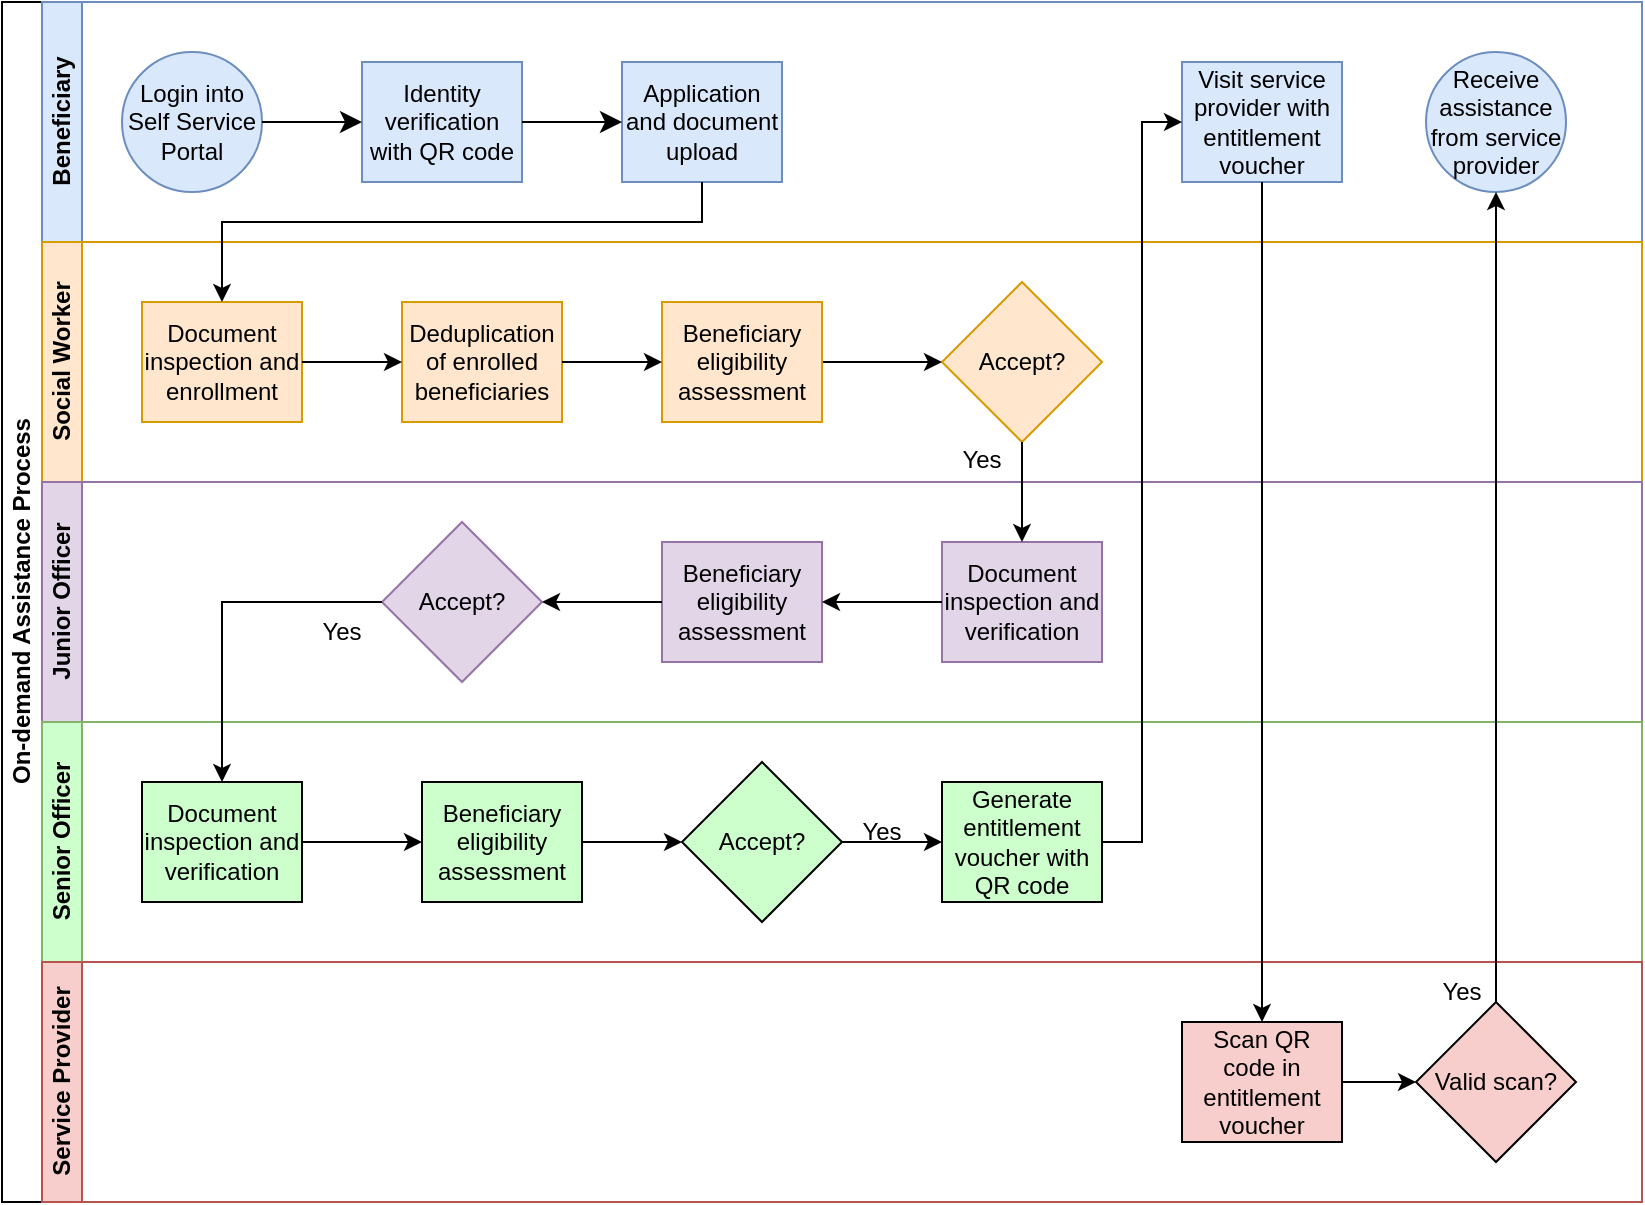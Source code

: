 <mxfile version="21.6.6" type="github">
  <diagram name="Page-1" id="U35cG7Oq65Z0v5k0Zhki">
    <mxGraphModel dx="880" dy="446" grid="1" gridSize="10" guides="1" tooltips="1" connect="1" arrows="1" fold="1" page="1" pageScale="1" pageWidth="850" pageHeight="1100" math="0" shadow="0">
      <root>
        <mxCell id="0" />
        <mxCell id="1" parent="0" />
        <mxCell id="c0rWMFORJ1RmeP3lzi2Z-1" value="" style="group" parent="1" vertex="1" connectable="0">
          <mxGeometry x="120" y="120" width="820" height="600" as="geometry" />
        </mxCell>
        <mxCell id="c0rWMFORJ1RmeP3lzi2Z-2" value="On-demand Assistance Process" style="swimlane;html=1;childLayout=stackLayout;resizeParent=1;resizeParentMax=0;horizontal=0;startSize=20;horizontalStack=0;fillColor=#FFFFFF;swimlaneFillColor=default;container=0;" parent="c0rWMFORJ1RmeP3lzi2Z-1" vertex="1">
          <mxGeometry width="820" height="600" as="geometry" />
        </mxCell>
        <mxCell id="c0rWMFORJ1RmeP3lzi2Z-3" value="Beneficiary" style="swimlane;html=1;startSize=20;horizontal=0;fillColor=#dae8fc;strokeColor=#6c8ebf;labelBackgroundColor=none;swimlaneFillColor=#FFFFFF;container=0;" parent="c0rWMFORJ1RmeP3lzi2Z-1" vertex="1">
          <mxGeometry x="20" width="800" height="120" as="geometry" />
        </mxCell>
        <mxCell id="c0rWMFORJ1RmeP3lzi2Z-4" value="Social Worker" style="swimlane;html=1;startSize=20;horizontal=0;fillColor=#ffe6cc;strokeColor=#d79b00;swimlaneFillColor=#FFFFFF;container=0;" parent="c0rWMFORJ1RmeP3lzi2Z-1" vertex="1">
          <mxGeometry x="20" y="120" width="800" height="120" as="geometry" />
        </mxCell>
        <mxCell id="c0rWMFORJ1RmeP3lzi2Z-5" value="Junior Officer" style="swimlane;html=1;startSize=20;horizontal=0;fillColor=#e1d5e7;strokeColor=#9673a6;swimlaneFillColor=#FFFFFF;container=0;" parent="c0rWMFORJ1RmeP3lzi2Z-1" vertex="1">
          <mxGeometry x="20" y="240" width="800" height="120" as="geometry" />
        </mxCell>
        <mxCell id="c0rWMFORJ1RmeP3lzi2Z-6" value="Senior Officer" style="swimlane;html=1;startSize=20;horizontal=0;swimlaneFillColor=#FFFFFF;fillColor=#CCFFCC;strokeColor=#82b366;container=0;" parent="c0rWMFORJ1RmeP3lzi2Z-1" vertex="1">
          <mxGeometry x="20" y="360" width="800" height="120" as="geometry">
            <mxRectangle x="20" y="360" width="430" height="40" as="alternateBounds" />
          </mxGeometry>
        </mxCell>
        <mxCell id="c0rWMFORJ1RmeP3lzi2Z-7" value="Service Provider" style="swimlane;html=1;startSize=20;horizontal=0;fillColor=#F8CECC;swimlaneFillColor=#FFFFFF;strokeColor=#b85450;container=0;" parent="c0rWMFORJ1RmeP3lzi2Z-1" vertex="1">
          <mxGeometry x="20" y="480" width="800" height="120" as="geometry" />
        </mxCell>
        <mxCell id="c0rWMFORJ1RmeP3lzi2Z-8" value="Login into Self Service Portal" style="ellipse;whiteSpace=wrap;html=1;container=0;fillColor=#dae8fc;strokeColor=#6c8ebf;" parent="c0rWMFORJ1RmeP3lzi2Z-1" vertex="1">
          <mxGeometry x="60" y="25" width="70" height="70" as="geometry" />
        </mxCell>
        <mxCell id="c0rWMFORJ1RmeP3lzi2Z-9" value="Identity verification with QR code" style="rounded=0;whiteSpace=wrap;html=1;fontFamily=Helvetica;fontSize=12;align=center;container=0;fillColor=#dae8fc;strokeColor=#6c8ebf;" parent="c0rWMFORJ1RmeP3lzi2Z-1" vertex="1">
          <mxGeometry x="180" y="30" width="80" height="60" as="geometry" />
        </mxCell>
        <mxCell id="c0rWMFORJ1RmeP3lzi2Z-10" style="edgeStyle=none;curved=1;rounded=0;orthogonalLoop=1;jettySize=auto;html=1;exitX=1;exitY=0.5;exitDx=0;exitDy=0;entryX=0;entryY=0.5;entryDx=0;entryDy=0;fontSize=12;startSize=8;endSize=8;" parent="c0rWMFORJ1RmeP3lzi2Z-1" source="c0rWMFORJ1RmeP3lzi2Z-8" target="c0rWMFORJ1RmeP3lzi2Z-9" edge="1">
          <mxGeometry relative="1" as="geometry" />
        </mxCell>
        <mxCell id="c0rWMFORJ1RmeP3lzi2Z-11" value="Application and document upload" style="rounded=0;whiteSpace=wrap;html=1;fontFamily=Helvetica;fontSize=12;align=center;container=0;fillColor=#dae8fc;strokeColor=#6c8ebf;" parent="c0rWMFORJ1RmeP3lzi2Z-1" vertex="1">
          <mxGeometry x="310" y="30" width="80" height="60" as="geometry" />
        </mxCell>
        <mxCell id="c0rWMFORJ1RmeP3lzi2Z-12" style="edgeStyle=none;curved=1;rounded=0;orthogonalLoop=1;jettySize=auto;html=1;exitX=1;exitY=0.5;exitDx=0;exitDy=0;entryX=0;entryY=0.5;entryDx=0;entryDy=0;fontSize=12;startSize=8;endSize=8;" parent="c0rWMFORJ1RmeP3lzi2Z-1" source="c0rWMFORJ1RmeP3lzi2Z-9" target="c0rWMFORJ1RmeP3lzi2Z-11" edge="1">
          <mxGeometry relative="1" as="geometry" />
        </mxCell>
        <mxCell id="c0rWMFORJ1RmeP3lzi2Z-13" value="Receive assistance from service provider" style="ellipse;whiteSpace=wrap;html=1;container=0;fillColor=#dae8fc;strokeColor=#6c8ebf;" parent="c0rWMFORJ1RmeP3lzi2Z-1" vertex="1">
          <mxGeometry x="712" y="25" width="70" height="70" as="geometry" />
        </mxCell>
        <mxCell id="c0rWMFORJ1RmeP3lzi2Z-14" value="Visit service provider with entitlement voucher" style="rounded=0;whiteSpace=wrap;html=1;fontFamily=Helvetica;fontSize=12;align=center;container=0;fillColor=#dae8fc;strokeColor=#6c8ebf;" parent="c0rWMFORJ1RmeP3lzi2Z-1" vertex="1">
          <mxGeometry x="590" y="30" width="80" height="60" as="geometry" />
        </mxCell>
        <mxCell id="c0rWMFORJ1RmeP3lzi2Z-15" value="Document inspection and enrollment" style="rounded=0;whiteSpace=wrap;html=1;fontFamily=Helvetica;fontSize=12;align=center;container=0;fillColor=#ffe6cc;strokeColor=#d79b00;" parent="c0rWMFORJ1RmeP3lzi2Z-1" vertex="1">
          <mxGeometry x="70" y="150" width="80" height="60" as="geometry" />
        </mxCell>
        <mxCell id="c0rWMFORJ1RmeP3lzi2Z-16" value="" style="edgeStyle=orthogonalEdgeStyle;rounded=0;orthogonalLoop=1;jettySize=auto;html=1;endArrow=classic;endFill=1;entryX=0.5;entryY=0;entryDx=0;entryDy=0;exitX=0.5;exitY=1;exitDx=0;exitDy=0;" parent="c0rWMFORJ1RmeP3lzi2Z-1" source="c0rWMFORJ1RmeP3lzi2Z-11" target="c0rWMFORJ1RmeP3lzi2Z-15" edge="1">
          <mxGeometry relative="1" as="geometry">
            <Array as="points">
              <mxPoint x="350" y="110" />
              <mxPoint x="110" y="110" />
            </Array>
            <mxPoint x="350" y="100" as="sourcePoint" />
          </mxGeometry>
        </mxCell>
        <mxCell id="c0rWMFORJ1RmeP3lzi2Z-17" value="Accept?" style="rhombus;whiteSpace=wrap;html=1;fontFamily=Helvetica;fontSize=12;align=center;container=0;fillColor=#ffe6cc;strokeColor=#d79b00;" parent="c0rWMFORJ1RmeP3lzi2Z-1" vertex="1">
          <mxGeometry x="470" y="140" width="80" height="80" as="geometry" />
        </mxCell>
        <mxCell id="c0rWMFORJ1RmeP3lzi2Z-18" value="Deduplication of enrolled beneficiaries" style="rounded=0;whiteSpace=wrap;html=1;fontFamily=Helvetica;fontSize=12;align=center;container=0;fillColor=#ffe6cc;strokeColor=#d79b00;" parent="c0rWMFORJ1RmeP3lzi2Z-1" vertex="1">
          <mxGeometry x="200" y="150" width="80" height="60" as="geometry" />
        </mxCell>
        <mxCell id="c0rWMFORJ1RmeP3lzi2Z-19" style="edgeStyle=orthogonalEdgeStyle;rounded=0;orthogonalLoop=1;jettySize=auto;html=1;exitX=1;exitY=0.5;exitDx=0;exitDy=0;entryX=0;entryY=0.5;entryDx=0;entryDy=0;" parent="c0rWMFORJ1RmeP3lzi2Z-1" source="c0rWMFORJ1RmeP3lzi2Z-15" target="c0rWMFORJ1RmeP3lzi2Z-18" edge="1">
          <mxGeometry relative="1" as="geometry" />
        </mxCell>
        <mxCell id="c0rWMFORJ1RmeP3lzi2Z-20" style="edgeStyle=orthogonalEdgeStyle;rounded=0;orthogonalLoop=1;jettySize=auto;html=1;exitX=1;exitY=0.5;exitDx=0;exitDy=0;entryX=0;entryY=0.5;entryDx=0;entryDy=0;" parent="c0rWMFORJ1RmeP3lzi2Z-1" source="c0rWMFORJ1RmeP3lzi2Z-21" target="c0rWMFORJ1RmeP3lzi2Z-17" edge="1">
          <mxGeometry relative="1" as="geometry" />
        </mxCell>
        <mxCell id="c0rWMFORJ1RmeP3lzi2Z-21" value="Beneficiary eligibility assessment" style="rounded=0;whiteSpace=wrap;html=1;fontFamily=Helvetica;fontSize=12;align=center;container=0;fillColor=#ffe6cc;strokeColor=#d79b00;" parent="c0rWMFORJ1RmeP3lzi2Z-1" vertex="1">
          <mxGeometry x="330" y="150" width="80" height="60" as="geometry" />
        </mxCell>
        <mxCell id="c0rWMFORJ1RmeP3lzi2Z-22" style="edgeStyle=orthogonalEdgeStyle;rounded=0;orthogonalLoop=1;jettySize=auto;html=1;exitX=1;exitY=0.5;exitDx=0;exitDy=0;entryX=0;entryY=0.5;entryDx=0;entryDy=0;" parent="c0rWMFORJ1RmeP3lzi2Z-1" source="c0rWMFORJ1RmeP3lzi2Z-18" target="c0rWMFORJ1RmeP3lzi2Z-21" edge="1">
          <mxGeometry relative="1" as="geometry" />
        </mxCell>
        <mxCell id="c0rWMFORJ1RmeP3lzi2Z-23" value="Yes" style="text;html=1;strokeColor=none;fillColor=none;align=center;verticalAlign=middle;whiteSpace=wrap;rounded=0;container=0;" parent="c0rWMFORJ1RmeP3lzi2Z-1" vertex="1">
          <mxGeometry x="460" y="214" width="60" height="30" as="geometry" />
        </mxCell>
        <mxCell id="c0rWMFORJ1RmeP3lzi2Z-24" value="Document inspection and verification" style="rounded=0;whiteSpace=wrap;html=1;fontFamily=Helvetica;fontSize=12;align=center;container=0;fillColor=#e1d5e7;strokeColor=#9673a6;" parent="c0rWMFORJ1RmeP3lzi2Z-1" vertex="1">
          <mxGeometry x="470" y="270" width="80" height="60" as="geometry" />
        </mxCell>
        <mxCell id="c0rWMFORJ1RmeP3lzi2Z-25" style="edgeStyle=orthogonalEdgeStyle;rounded=0;orthogonalLoop=1;jettySize=auto;html=1;exitX=0.5;exitY=1;exitDx=0;exitDy=0;entryX=0.5;entryY=0;entryDx=0;entryDy=0;" parent="c0rWMFORJ1RmeP3lzi2Z-1" source="c0rWMFORJ1RmeP3lzi2Z-17" target="c0rWMFORJ1RmeP3lzi2Z-24" edge="1">
          <mxGeometry relative="1" as="geometry" />
        </mxCell>
        <mxCell id="c0rWMFORJ1RmeP3lzi2Z-26" value="Beneficiary eligibility assessment" style="rounded=0;whiteSpace=wrap;html=1;fontFamily=Helvetica;fontSize=12;align=center;container=0;fillColor=#e1d5e7;strokeColor=#9673a6;" parent="c0rWMFORJ1RmeP3lzi2Z-1" vertex="1">
          <mxGeometry x="330" y="270" width="80" height="60" as="geometry" />
        </mxCell>
        <mxCell id="c0rWMFORJ1RmeP3lzi2Z-27" style="edgeStyle=orthogonalEdgeStyle;rounded=0;orthogonalLoop=1;jettySize=auto;html=1;exitX=0;exitY=0.5;exitDx=0;exitDy=0;entryX=1;entryY=0.5;entryDx=0;entryDy=0;" parent="c0rWMFORJ1RmeP3lzi2Z-1" source="c0rWMFORJ1RmeP3lzi2Z-24" target="c0rWMFORJ1RmeP3lzi2Z-26" edge="1">
          <mxGeometry relative="1" as="geometry" />
        </mxCell>
        <mxCell id="c0rWMFORJ1RmeP3lzi2Z-28" value="Accept?" style="rhombus;whiteSpace=wrap;html=1;fontFamily=Helvetica;fontSize=12;align=center;container=0;fillColor=#e1d5e7;strokeColor=#9673a6;" parent="c0rWMFORJ1RmeP3lzi2Z-1" vertex="1">
          <mxGeometry x="190" y="260" width="80" height="80" as="geometry" />
        </mxCell>
        <mxCell id="c0rWMFORJ1RmeP3lzi2Z-29" style="edgeStyle=orthogonalEdgeStyle;rounded=0;orthogonalLoop=1;jettySize=auto;html=1;exitX=0;exitY=0.5;exitDx=0;exitDy=0;entryX=1;entryY=0.5;entryDx=0;entryDy=0;" parent="c0rWMFORJ1RmeP3lzi2Z-1" source="c0rWMFORJ1RmeP3lzi2Z-26" target="c0rWMFORJ1RmeP3lzi2Z-28" edge="1">
          <mxGeometry relative="1" as="geometry" />
        </mxCell>
        <mxCell id="c0rWMFORJ1RmeP3lzi2Z-30" value="Yes" style="text;html=1;strokeColor=none;fillColor=none;align=center;verticalAlign=middle;whiteSpace=wrap;rounded=0;container=0;" parent="c0rWMFORJ1RmeP3lzi2Z-1" vertex="1">
          <mxGeometry x="140" y="300" width="60" height="30" as="geometry" />
        </mxCell>
        <mxCell id="c0rWMFORJ1RmeP3lzi2Z-31" value="Document inspection and verification" style="rounded=0;whiteSpace=wrap;html=1;fontFamily=Helvetica;fontSize=12;fontColor=#000000;align=center;container=0;fillColor=#CCFFCC;" parent="c0rWMFORJ1RmeP3lzi2Z-1" vertex="1">
          <mxGeometry x="70" y="390" width="80" height="60" as="geometry" />
        </mxCell>
        <mxCell id="c0rWMFORJ1RmeP3lzi2Z-32" style="edgeStyle=orthogonalEdgeStyle;rounded=0;orthogonalLoop=1;jettySize=auto;html=1;exitX=0;exitY=0.5;exitDx=0;exitDy=0;entryX=0.5;entryY=0;entryDx=0;entryDy=0;" parent="c0rWMFORJ1RmeP3lzi2Z-1" source="c0rWMFORJ1RmeP3lzi2Z-28" target="c0rWMFORJ1RmeP3lzi2Z-31" edge="1">
          <mxGeometry relative="1" as="geometry" />
        </mxCell>
        <mxCell id="c0rWMFORJ1RmeP3lzi2Z-33" value="Beneficiary eligibility assessment" style="rounded=0;whiteSpace=wrap;html=1;fontFamily=Helvetica;fontSize=12;fontColor=#000000;align=center;container=0;fillColor=#CCFFCC;" parent="c0rWMFORJ1RmeP3lzi2Z-1" vertex="1">
          <mxGeometry x="210" y="390" width="80" height="60" as="geometry" />
        </mxCell>
        <mxCell id="c0rWMFORJ1RmeP3lzi2Z-34" style="edgeStyle=orthogonalEdgeStyle;rounded=0;orthogonalLoop=1;jettySize=auto;html=1;exitX=1;exitY=0.5;exitDx=0;exitDy=0;entryX=0;entryY=0.5;entryDx=0;entryDy=0;" parent="c0rWMFORJ1RmeP3lzi2Z-1" source="c0rWMFORJ1RmeP3lzi2Z-31" target="c0rWMFORJ1RmeP3lzi2Z-33" edge="1">
          <mxGeometry relative="1" as="geometry" />
        </mxCell>
        <mxCell id="c0rWMFORJ1RmeP3lzi2Z-35" value="Accept?" style="rhombus;whiteSpace=wrap;html=1;fontFamily=Helvetica;fontSize=12;fontColor=#000000;align=center;container=0;fillColor=#CCFFCC;" parent="c0rWMFORJ1RmeP3lzi2Z-1" vertex="1">
          <mxGeometry x="340" y="380" width="80" height="80" as="geometry" />
        </mxCell>
        <mxCell id="c0rWMFORJ1RmeP3lzi2Z-36" style="edgeStyle=orthogonalEdgeStyle;rounded=0;orthogonalLoop=1;jettySize=auto;html=1;exitX=1;exitY=0.5;exitDx=0;exitDy=0;entryX=0;entryY=0.5;entryDx=0;entryDy=0;" parent="c0rWMFORJ1RmeP3lzi2Z-1" source="c0rWMFORJ1RmeP3lzi2Z-33" target="c0rWMFORJ1RmeP3lzi2Z-35" edge="1">
          <mxGeometry relative="1" as="geometry" />
        </mxCell>
        <mxCell id="c0rWMFORJ1RmeP3lzi2Z-37" value="Generate entitlement voucher with QR code" style="rounded=0;whiteSpace=wrap;html=1;fontFamily=Helvetica;fontSize=12;fontColor=#000000;align=center;container=0;fillColor=#CCFFCC;" parent="c0rWMFORJ1RmeP3lzi2Z-1" vertex="1">
          <mxGeometry x="470" y="390" width="80" height="60" as="geometry" />
        </mxCell>
        <mxCell id="c0rWMFORJ1RmeP3lzi2Z-38" style="edgeStyle=orthogonalEdgeStyle;rounded=0;orthogonalLoop=1;jettySize=auto;html=1;exitX=1;exitY=0.5;exitDx=0;exitDy=0;entryX=0;entryY=0.5;entryDx=0;entryDy=0;" parent="c0rWMFORJ1RmeP3lzi2Z-1" source="c0rWMFORJ1RmeP3lzi2Z-37" target="c0rWMFORJ1RmeP3lzi2Z-14" edge="1">
          <mxGeometry relative="1" as="geometry">
            <Array as="points">
              <mxPoint x="570" y="420" />
              <mxPoint x="570" y="60" />
            </Array>
          </mxGeometry>
        </mxCell>
        <mxCell id="c0rWMFORJ1RmeP3lzi2Z-39" style="edgeStyle=orthogonalEdgeStyle;rounded=0;orthogonalLoop=1;jettySize=auto;html=1;exitX=1;exitY=0.5;exitDx=0;exitDy=0;entryX=0;entryY=0.5;entryDx=0;entryDy=0;" parent="c0rWMFORJ1RmeP3lzi2Z-1" source="c0rWMFORJ1RmeP3lzi2Z-35" target="c0rWMFORJ1RmeP3lzi2Z-37" edge="1">
          <mxGeometry relative="1" as="geometry" />
        </mxCell>
        <mxCell id="c0rWMFORJ1RmeP3lzi2Z-40" value="Yes" style="text;html=1;strokeColor=none;fillColor=none;align=center;verticalAlign=middle;whiteSpace=wrap;rounded=0;container=0;" parent="c0rWMFORJ1RmeP3lzi2Z-1" vertex="1">
          <mxGeometry x="410" y="400" width="60" height="30" as="geometry" />
        </mxCell>
        <mxCell id="c0rWMFORJ1RmeP3lzi2Z-41" value="Scan QR code in entitlement voucher" style="rounded=0;whiteSpace=wrap;html=1;fontFamily=Helvetica;fontSize=12;fontColor=#000000;align=center;container=0;fillColor=#F8CECC;" parent="c0rWMFORJ1RmeP3lzi2Z-1" vertex="1">
          <mxGeometry x="590" y="510" width="80" height="60" as="geometry" />
        </mxCell>
        <mxCell id="c0rWMFORJ1RmeP3lzi2Z-42" style="edgeStyle=orthogonalEdgeStyle;rounded=0;orthogonalLoop=1;jettySize=auto;html=1;exitX=0.5;exitY=1;exitDx=0;exitDy=0;" parent="c0rWMFORJ1RmeP3lzi2Z-1" source="c0rWMFORJ1RmeP3lzi2Z-14" target="c0rWMFORJ1RmeP3lzi2Z-41" edge="1">
          <mxGeometry relative="1" as="geometry" />
        </mxCell>
        <mxCell id="c0rWMFORJ1RmeP3lzi2Z-43" value="Valid scan?" style="rhombus;whiteSpace=wrap;html=1;fontFamily=Helvetica;fontSize=12;fontColor=#000000;align=center;container=0;fillColor=#F8CECC;" parent="c0rWMFORJ1RmeP3lzi2Z-1" vertex="1">
          <mxGeometry x="707" y="500" width="80" height="80" as="geometry" />
        </mxCell>
        <mxCell id="c0rWMFORJ1RmeP3lzi2Z-44" style="edgeStyle=orthogonalEdgeStyle;rounded=0;orthogonalLoop=1;jettySize=auto;html=1;exitX=0.5;exitY=0;exitDx=0;exitDy=0;" parent="c0rWMFORJ1RmeP3lzi2Z-1" source="c0rWMFORJ1RmeP3lzi2Z-43" target="c0rWMFORJ1RmeP3lzi2Z-13" edge="1">
          <mxGeometry relative="1" as="geometry" />
        </mxCell>
        <mxCell id="c0rWMFORJ1RmeP3lzi2Z-45" style="edgeStyle=orthogonalEdgeStyle;rounded=0;orthogonalLoop=1;jettySize=auto;html=1;exitX=1;exitY=0.5;exitDx=0;exitDy=0;entryX=0;entryY=0.5;entryDx=0;entryDy=0;" parent="c0rWMFORJ1RmeP3lzi2Z-1" source="c0rWMFORJ1RmeP3lzi2Z-41" target="c0rWMFORJ1RmeP3lzi2Z-43" edge="1">
          <mxGeometry relative="1" as="geometry" />
        </mxCell>
        <mxCell id="c0rWMFORJ1RmeP3lzi2Z-46" value="Yes" style="text;html=1;strokeColor=none;fillColor=none;align=center;verticalAlign=middle;whiteSpace=wrap;rounded=0;container=0;" parent="c0rWMFORJ1RmeP3lzi2Z-1" vertex="1">
          <mxGeometry x="700" y="480" width="60" height="30" as="geometry" />
        </mxCell>
      </root>
    </mxGraphModel>
  </diagram>
</mxfile>
